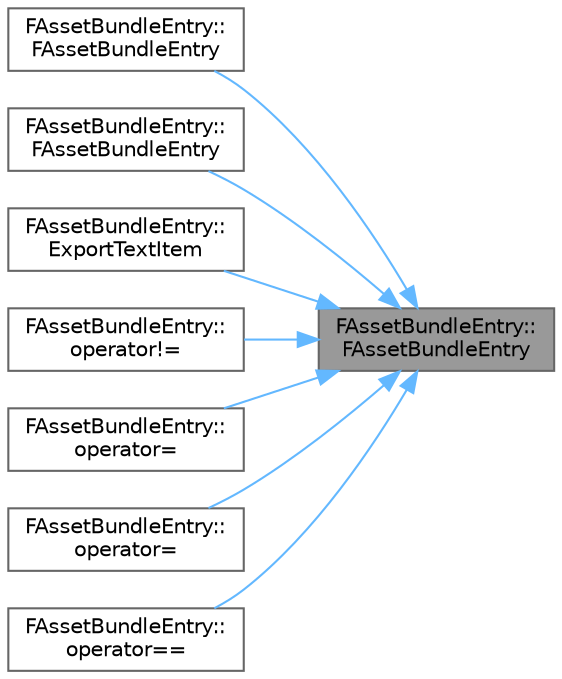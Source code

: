digraph "FAssetBundleEntry::FAssetBundleEntry"
{
 // INTERACTIVE_SVG=YES
 // LATEX_PDF_SIZE
  bgcolor="transparent";
  edge [fontname=Helvetica,fontsize=10,labelfontname=Helvetica,labelfontsize=10];
  node [fontname=Helvetica,fontsize=10,shape=box,height=0.2,width=0.4];
  rankdir="RL";
  Node1 [id="Node000001",label="FAssetBundleEntry::\lFAssetBundleEntry",height=0.2,width=0.4,color="gray40", fillcolor="grey60", style="filled", fontcolor="black",tooltip="Declare constructors inline so this can be a header only class."];
  Node1 -> Node2 [id="edge1_Node000001_Node000002",dir="back",color="steelblue1",style="solid",tooltip=" "];
  Node2 [id="Node000002",label="FAssetBundleEntry::\lFAssetBundleEntry",height=0.2,width=0.4,color="grey40", fillcolor="white", style="filled",URL="$d3/dda/structFAssetBundleEntry.html#a8a1439ebaea6b7519347d9ee8d9cc529",tooltip=" "];
  Node1 -> Node3 [id="edge2_Node000001_Node000003",dir="back",color="steelblue1",style="solid",tooltip=" "];
  Node3 [id="Node000003",label="FAssetBundleEntry::\lFAssetBundleEntry",height=0.2,width=0.4,color="grey40", fillcolor="white", style="filled",URL="$d3/dda/structFAssetBundleEntry.html#ab684626dad08603b2441e12020ba976c",tooltip=" "];
  Node1 -> Node4 [id="edge3_Node000001_Node000004",dir="back",color="steelblue1",style="solid",tooltip=" "];
  Node4 [id="Node000004",label="FAssetBundleEntry::\lExportTextItem",height=0.2,width=0.4,color="grey40", fillcolor="white", style="filled",URL="$d3/dda/structFAssetBundleEntry.html#acffb81953d0ae6edf267aab53b9e1023",tooltip=" "];
  Node1 -> Node5 [id="edge4_Node000001_Node000005",dir="back",color="steelblue1",style="solid",tooltip=" "];
  Node5 [id="Node000005",label="FAssetBundleEntry::\loperator!=",height=0.2,width=0.4,color="grey40", fillcolor="white", style="filled",URL="$d3/dda/structFAssetBundleEntry.html#a52d68ae989008794fef4e69c1d321609",tooltip=" "];
  Node1 -> Node6 [id="edge5_Node000001_Node000006",dir="back",color="steelblue1",style="solid",tooltip=" "];
  Node6 [id="Node000006",label="FAssetBundleEntry::\loperator=",height=0.2,width=0.4,color="grey40", fillcolor="white", style="filled",URL="$d3/dda/structFAssetBundleEntry.html#a21e8d70d929ed2c2d51fa59bec7abf16",tooltip=" "];
  Node1 -> Node7 [id="edge6_Node000001_Node000007",dir="back",color="steelblue1",style="solid",tooltip=" "];
  Node7 [id="Node000007",label="FAssetBundleEntry::\loperator=",height=0.2,width=0.4,color="grey40", fillcolor="white", style="filled",URL="$d3/dda/structFAssetBundleEntry.html#afab5414d2d48679557c67e98e1a5dc81",tooltip=" "];
  Node1 -> Node8 [id="edge7_Node000001_Node000008",dir="back",color="steelblue1",style="solid",tooltip=" "];
  Node8 [id="Node000008",label="FAssetBundleEntry::\loperator==",height=0.2,width=0.4,color="grey40", fillcolor="white", style="filled",URL="$d3/dda/structFAssetBundleEntry.html#a7737078e9250dbe45d527736ea193b43",tooltip="Equality."];
}
